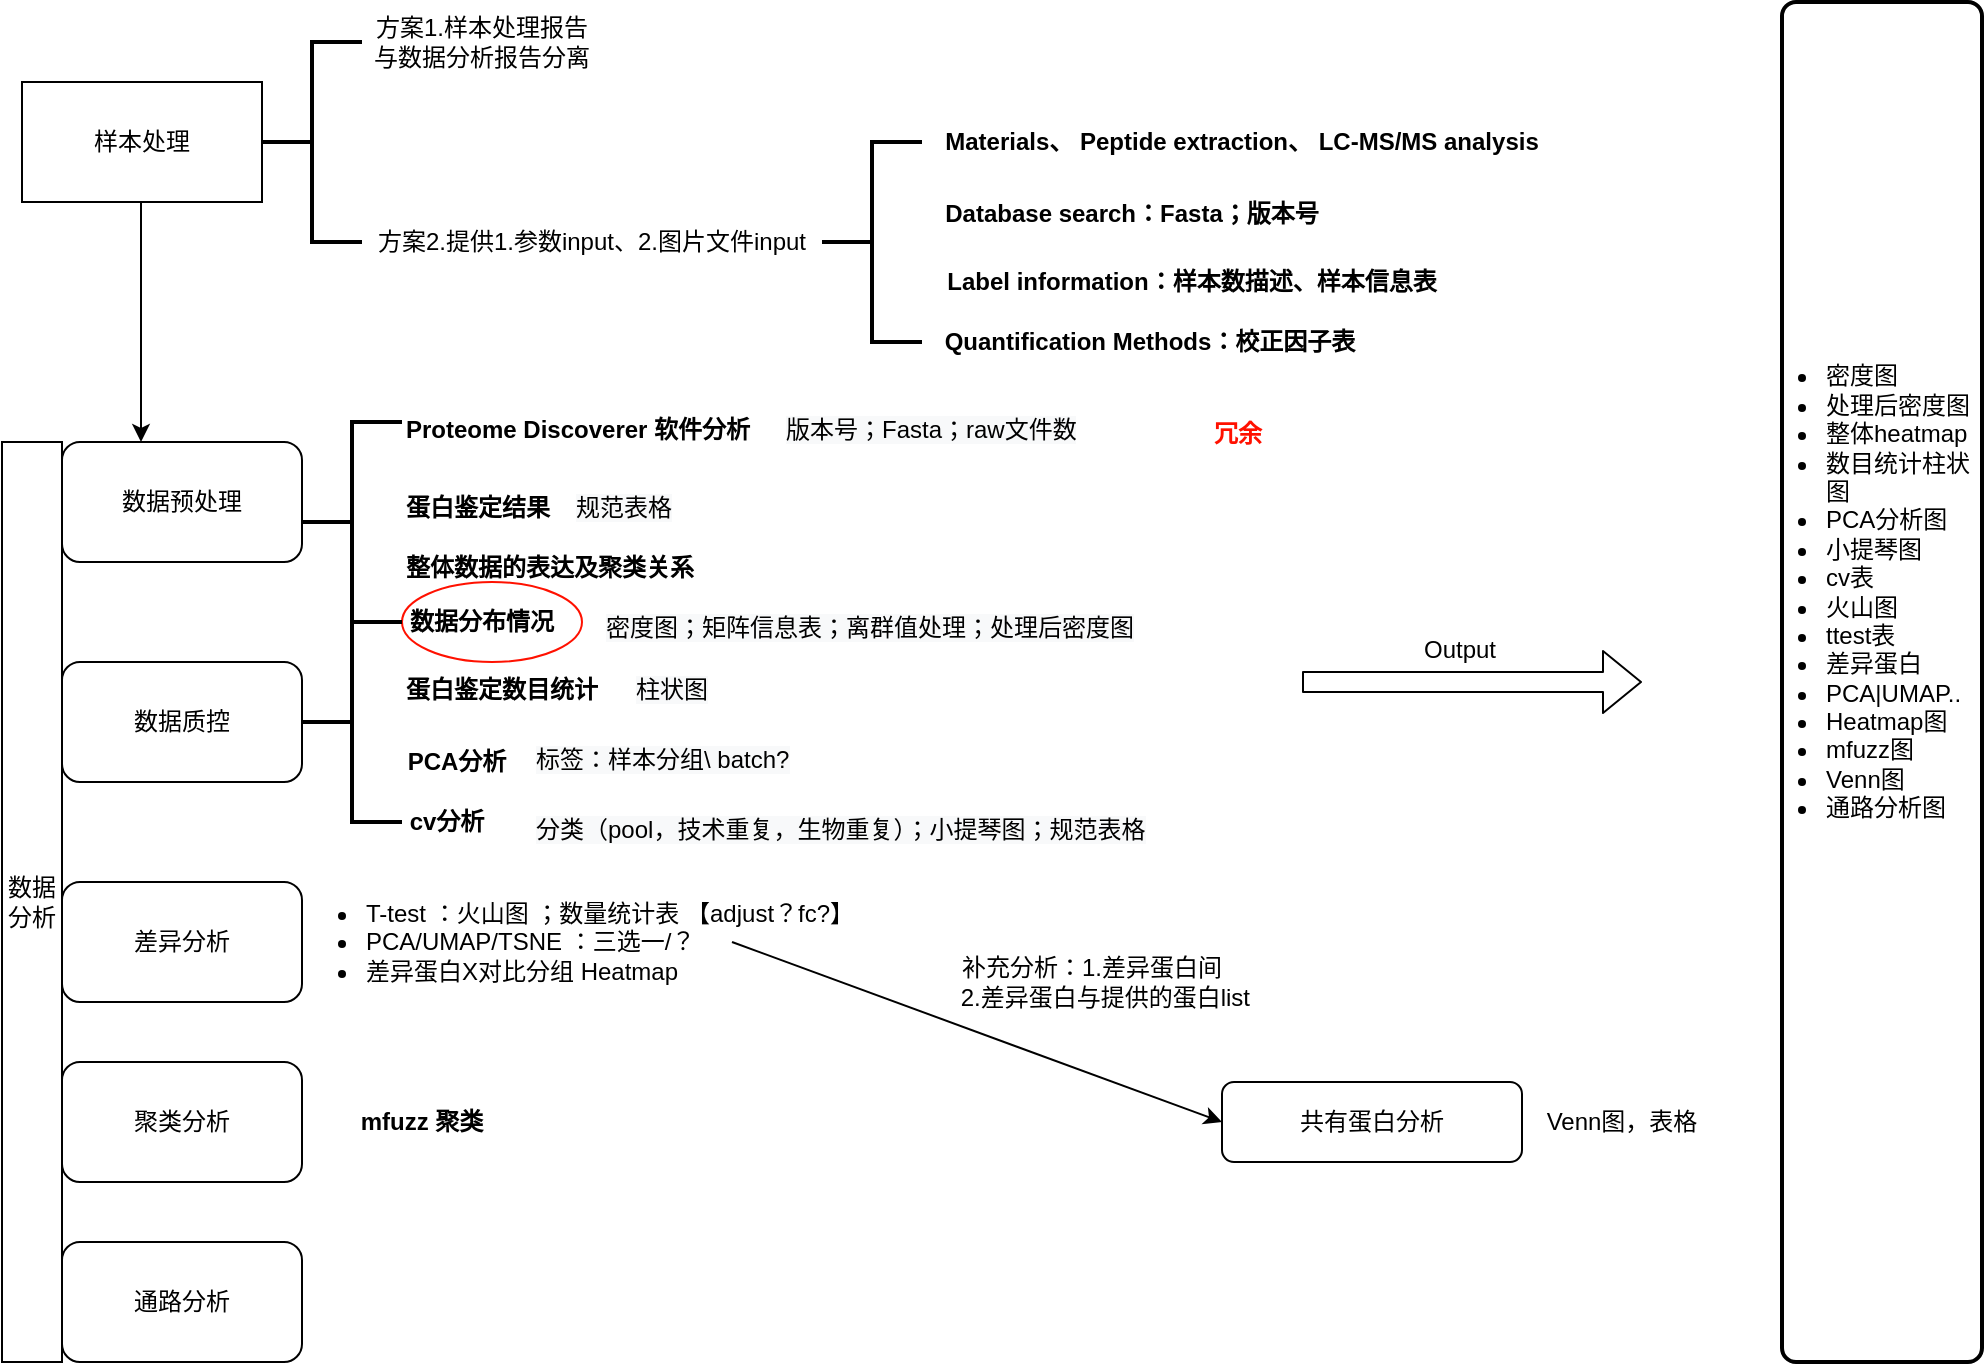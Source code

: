 <mxfile version="14.8.2" type="github">
  <diagram id="3228e29e-7158-1315-38df-8450db1d8a1d" name="Page-1">
    <mxGraphModel dx="1422" dy="762" grid="1" gridSize="10" guides="1" tooltips="1" connect="1" arrows="1" fold="1" page="1" pageScale="1" pageWidth="1169" pageHeight="827" background="none" math="0" shadow="0">
      <root>
        <mxCell id="0" />
        <mxCell id="1" parent="0" />
        <mxCell id="9XEIv3CGsJmamrZGXdpV-21677" value="" style="ellipse;whiteSpace=wrap;html=1;fontColor=#FF1100;strokeColor=#FF1100;" vertex="1" parent="1">
          <mxGeometry x="310" y="360" width="90" height="40" as="geometry" />
        </mxCell>
        <mxCell id="9XEIv3CGsJmamrZGXdpV-21634" value="样本处理" style="rounded=0;whiteSpace=wrap;html=1;" vertex="1" parent="1">
          <mxGeometry x="120" y="110" width="120" height="60" as="geometry" />
        </mxCell>
        <mxCell id="9XEIv3CGsJmamrZGXdpV-21635" value="" style="strokeWidth=2;html=1;shape=mxgraph.flowchart.annotation_2;align=left;labelPosition=right;pointerEvents=1;" vertex="1" parent="1">
          <mxGeometry x="240" y="90" width="50" height="100" as="geometry" />
        </mxCell>
        <mxCell id="9XEIv3CGsJmamrZGXdpV-21636" value="方案1.样本处理报告&lt;br&gt;与数据分析报告分离" style="text;html=1;strokeColor=none;fillColor=none;align=center;verticalAlign=middle;whiteSpace=wrap;rounded=0;" vertex="1" parent="1">
          <mxGeometry x="290" y="80" width="120" height="20" as="geometry" />
        </mxCell>
        <mxCell id="9XEIv3CGsJmamrZGXdpV-21637" value="方案2.提供1.参数input、2.图片文件input" style="text;html=1;strokeColor=none;fillColor=none;align=center;verticalAlign=middle;whiteSpace=wrap;rounded=0;" vertex="1" parent="1">
          <mxGeometry x="290" y="180" width="230" height="20" as="geometry" />
        </mxCell>
        <mxCell id="9XEIv3CGsJmamrZGXdpV-21638" value="" style="strokeWidth=2;html=1;shape=mxgraph.flowchart.annotation_2;align=left;labelPosition=right;pointerEvents=1;" vertex="1" parent="1">
          <mxGeometry x="520" y="140" width="50" height="100" as="geometry" />
        </mxCell>
        <mxCell id="9XEIv3CGsJmamrZGXdpV-21639" value="Materials、 Peptide extraction、 LC-MS/MS analysis" style="text;html=1;strokeColor=none;fillColor=none;align=center;verticalAlign=middle;whiteSpace=wrap;rounded=0;fontStyle=1" vertex="1" parent="1">
          <mxGeometry x="570" y="130" width="320" height="20" as="geometry" />
        </mxCell>
        <mxCell id="9XEIv3CGsJmamrZGXdpV-21640" value="Database search：Fasta；版本号" style="text;html=1;strokeColor=none;fillColor=none;align=center;verticalAlign=middle;whiteSpace=wrap;rounded=0;fontStyle=1" vertex="1" parent="1">
          <mxGeometry x="570" y="166" width="210" height="20" as="geometry" />
        </mxCell>
        <mxCell id="9XEIv3CGsJmamrZGXdpV-21641" value="Label information：样本数描述、样本信息表" style="text;html=1;strokeColor=none;fillColor=none;align=center;verticalAlign=middle;whiteSpace=wrap;rounded=0;fontStyle=1" vertex="1" parent="1">
          <mxGeometry x="580" y="200" width="250" height="20" as="geometry" />
        </mxCell>
        <mxCell id="9XEIv3CGsJmamrZGXdpV-21642" value="Quantification Methods：校正因子表" style="text;html=1;strokeColor=none;fillColor=none;align=center;verticalAlign=middle;whiteSpace=wrap;rounded=0;fontStyle=1" vertex="1" parent="1">
          <mxGeometry x="549" y="230" width="270" height="20" as="geometry" />
        </mxCell>
        <mxCell id="9XEIv3CGsJmamrZGXdpV-21644" value="" style="endArrow=classic;html=1;" edge="1" parent="1">
          <mxGeometry width="50" height="50" relative="1" as="geometry">
            <mxPoint x="179.5" y="170" as="sourcePoint" />
            <mxPoint x="179.5" y="290" as="targetPoint" />
          </mxGeometry>
        </mxCell>
        <mxCell id="9XEIv3CGsJmamrZGXdpV-21645" value="数据分析" style="rounded=0;whiteSpace=wrap;html=1;" vertex="1" parent="1">
          <mxGeometry x="110" y="290" width="30" height="460" as="geometry" />
        </mxCell>
        <mxCell id="9XEIv3CGsJmamrZGXdpV-21647" value="数据预处理" style="rounded=1;whiteSpace=wrap;html=1;" vertex="1" parent="1">
          <mxGeometry x="140" y="290" width="120" height="60" as="geometry" />
        </mxCell>
        <mxCell id="9XEIv3CGsJmamrZGXdpV-21648" value="" style="strokeWidth=2;html=1;shape=mxgraph.flowchart.annotation_2;align=left;labelPosition=right;pointerEvents=1;" vertex="1" parent="1">
          <mxGeometry x="260" y="280" width="50" height="100" as="geometry" />
        </mxCell>
        <mxCell id="9XEIv3CGsJmamrZGXdpV-21649" value="Proteome Discoverer 软件分析" style="text;whiteSpace=wrap;html=1;fontStyle=1" vertex="1" parent="1">
          <mxGeometry x="310" y="270" width="190" height="30" as="geometry" />
        </mxCell>
        <mxCell id="9XEIv3CGsJmamrZGXdpV-21658" value="冗余" style="text;strokeColor=none;fillColor=none;align=left;verticalAlign=top;spacingLeft=4;spacingRight=4;overflow=hidden;rotatable=0;points=[[0,0.5],[1,0.5]];portConstraint=eastwest;fontStyle=1;fontColor=#FF1100;" vertex="1" parent="1">
          <mxGeometry x="710" y="272" width="60" height="26" as="geometry" />
        </mxCell>
        <mxCell id="9XEIv3CGsJmamrZGXdpV-21659" value="&lt;font color=&quot;#000000&quot;&gt;蛋白鉴定结果&lt;/font&gt;" style="text;whiteSpace=wrap;html=1;fontColor=#FF1100;fontStyle=1" vertex="1" parent="1">
          <mxGeometry x="310" y="309" width="100" height="30" as="geometry" />
        </mxCell>
        <mxCell id="9XEIv3CGsJmamrZGXdpV-21664" value="数据质控" style="rounded=1;whiteSpace=wrap;html=1;" vertex="1" parent="1">
          <mxGeometry x="140" y="400" width="120" height="60" as="geometry" />
        </mxCell>
        <mxCell id="9XEIv3CGsJmamrZGXdpV-21665" value="" style="strokeWidth=2;html=1;shape=mxgraph.flowchart.annotation_2;align=left;labelPosition=right;pointerEvents=1;" vertex="1" parent="1">
          <mxGeometry x="260" y="380" width="50" height="100" as="geometry" />
        </mxCell>
        <mxCell id="9XEIv3CGsJmamrZGXdpV-21666" value="&lt;b&gt;&lt;font color=&quot;#000000&quot;&gt;蛋白鉴定数目统计&lt;/font&gt;&lt;/b&gt;" style="text;html=1;strokeColor=none;fillColor=none;align=center;verticalAlign=middle;whiteSpace=wrap;rounded=0;fontColor=#FF1100;" vertex="1" parent="1">
          <mxGeometry x="305" y="403.5" width="110" height="20" as="geometry" />
        </mxCell>
        <mxCell id="9XEIv3CGsJmamrZGXdpV-21667" value="&lt;font color=&quot;#000000&quot;&gt;数据分布情况&lt;/font&gt;" style="text;html=1;strokeColor=none;fillColor=none;align=center;verticalAlign=middle;whiteSpace=wrap;rounded=0;fontColor=#FF1100;fontStyle=1" vertex="1" parent="1">
          <mxGeometry x="305" y="370" width="90" height="20" as="geometry" />
        </mxCell>
        <mxCell id="9XEIv3CGsJmamrZGXdpV-21669" value="&lt;span style=&quot;color: rgba(0 , 0 , 0 , 0) ; font-family: monospace ; font-size: 0px&quot;&gt;%3CmxGraphModel%3E%3Croot%3E%3CmxCell%20id%3D%220%22%2F%3E%3CmxCell%20id%3D%221%22%20parent%3D%220%22%2F%3E%3CmxCell%20id%3D%222%22%20value%3D%22%26lt%3Bb%26gt%3B%26lt%3Bfont%20color%3D%26quot%3B%23000000%26quot%3B%26gt%3B%E8%9B%8B%E7%99%BD%E9%89%B4%E5%AE%9A%E6%95%B0%E7%9B%AE%E7%BB%9F%E8%AE%A1%26lt%3B%2Ffont%26gt%3B%26lt%3B%2Fb%26gt%3B%22%20style%3D%22text%3Bhtml%3D1%3BstrokeColor%3Dnone%3BfillColor%3Dnone%3Balign%3Dcenter%3BverticalAlign%3Dmiddle%3BwhiteSpace%3Dwrap%3Brounded%3D0%3BfontColor%3D%23FF1100%3B%22%20vertex%3D%221%22%20parent%3D%221%22%3E%3CmxGeometry%20x%3D%22310%22%20y%3D%22414%22%20width%3D%22110%22%20height%3D%2220%22%20as%3D%22geometry%22%2F%3E%3C%2FmxCell%3E%3C%2Froot%3E%3C%2FmxGraphModel%3E&lt;/span&gt;" style="text;html=1;strokeColor=none;fillColor=none;align=center;verticalAlign=middle;whiteSpace=wrap;rounded=0;fontColor=#FF1100;" vertex="1" parent="1">
          <mxGeometry x="320" y="450" width="110" height="20" as="geometry" />
        </mxCell>
        <mxCell id="9XEIv3CGsJmamrZGXdpV-21670" value="&lt;font color=&quot;#000000&quot;&gt;&lt;b&gt;cv分析&lt;/b&gt;&lt;/font&gt;" style="text;html=1;strokeColor=none;fillColor=none;align=center;verticalAlign=middle;whiteSpace=wrap;rounded=0;fontColor=#FF1100;" vertex="1" parent="1">
          <mxGeometry x="300" y="470" width="65" height="20" as="geometry" />
        </mxCell>
        <mxCell id="9XEIv3CGsJmamrZGXdpV-21674" value="&lt;font color=&quot;#000000&quot;&gt;&lt;b&gt;PCA分析&lt;/b&gt;&lt;/font&gt;" style="text;html=1;strokeColor=none;fillColor=none;align=center;verticalAlign=middle;whiteSpace=wrap;rounded=0;fontColor=#FF1100;" vertex="1" parent="1">
          <mxGeometry x="305" y="440" width="65" height="20" as="geometry" />
        </mxCell>
        <mxCell id="9XEIv3CGsJmamrZGXdpV-21678" value="&lt;span style=&quot;color: rgb(0, 0, 0); font-family: helvetica; font-size: 12px; font-style: normal; font-weight: 400; letter-spacing: normal; text-align: center; text-indent: 0px; text-transform: none; word-spacing: 0px; background-color: rgb(248, 249, 250); display: inline; float: none;&quot;&gt;分类（pool，技术重复，生物重复）；小提琴图；规范表格&lt;/span&gt;" style="text;whiteSpace=wrap;html=1;fontColor=#FF1100;" vertex="1" parent="1">
          <mxGeometry x="375" y="470" width="340" height="30" as="geometry" />
        </mxCell>
        <mxCell id="9XEIv3CGsJmamrZGXdpV-21679" value="&lt;span style=&quot;color: rgb(0, 0, 0); font-family: helvetica; font-size: 12px; font-style: normal; font-weight: 400; letter-spacing: normal; text-align: center; text-indent: 0px; text-transform: none; word-spacing: 0px; background-color: rgb(248, 249, 250); display: inline; float: none;&quot;&gt;标签：样本分组\ batch?&lt;/span&gt;" style="text;whiteSpace=wrap;html=1;fontColor=#FF1100;" vertex="1" parent="1">
          <mxGeometry x="375" y="435" width="150" height="30" as="geometry" />
        </mxCell>
        <mxCell id="9XEIv3CGsJmamrZGXdpV-21680" value="&lt;span style=&quot;color: rgb(0, 0, 0); font-family: helvetica; font-size: 12px; font-style: normal; font-weight: 400; letter-spacing: normal; text-align: center; text-indent: 0px; text-transform: none; word-spacing: 0px; background-color: rgb(248, 249, 250); display: inline; float: none;&quot;&gt;柱状图&lt;/span&gt;" style="text;whiteSpace=wrap;html=1;fontColor=#FF1100;" vertex="1" parent="1">
          <mxGeometry x="425" y="400" width="60" height="30" as="geometry" />
        </mxCell>
        <mxCell id="9XEIv3CGsJmamrZGXdpV-21681" value="&lt;span style=&quot;color: rgb(0, 0, 0); font-family: helvetica; font-size: 12px; font-style: normal; font-weight: 400; letter-spacing: normal; text-align: center; text-indent: 0px; text-transform: none; word-spacing: 0px; background-color: rgb(248, 249, 250); display: inline; float: none;&quot;&gt;密度图；矩阵信息表；离群值处理；处理后密度图&lt;/span&gt;" style="text;whiteSpace=wrap;html=1;fontColor=#FF1100;" vertex="1" parent="1">
          <mxGeometry x="410" y="369" width="290" height="30" as="geometry" />
        </mxCell>
        <mxCell id="9XEIv3CGsJmamrZGXdpV-21682" value="&lt;span style=&quot;color: rgb(0, 0, 0); font-family: helvetica; font-size: 12px; font-style: normal; font-weight: 400; letter-spacing: normal; text-align: center; text-indent: 0px; text-transform: none; word-spacing: 0px; background-color: rgb(248, 249, 250); display: inline; float: none;&quot;&gt;规范表格&lt;/span&gt;" style="text;whiteSpace=wrap;html=1;fontColor=#FF1100;" vertex="1" parent="1">
          <mxGeometry x="395" y="309" width="70" height="30" as="geometry" />
        </mxCell>
        <mxCell id="9XEIv3CGsJmamrZGXdpV-21683" value="&lt;span style=&quot;color: rgb(0, 0, 0); font-family: helvetica; font-size: 12px; font-style: normal; font-weight: 400; letter-spacing: normal; text-align: center; text-indent: 0px; text-transform: none; word-spacing: 0px; background-color: rgb(248, 249, 250); display: inline; float: none;&quot;&gt;版本号；Fasta；raw文件数&lt;/span&gt;" style="text;whiteSpace=wrap;html=1;fontColor=#FF1100;" vertex="1" parent="1">
          <mxGeometry x="500" y="270" width="170" height="30" as="geometry" />
        </mxCell>
        <mxCell id="9XEIv3CGsJmamrZGXdpV-21684" value="&lt;font color=&quot;#000000&quot;&gt;&lt;b&gt;整体数据的表达及聚类关系&lt;/b&gt;&lt;/font&gt;" style="text;whiteSpace=wrap;html=1;fontColor=#FF1100;" vertex="1" parent="1">
          <mxGeometry x="310" y="339" width="170" height="30" as="geometry" />
        </mxCell>
        <mxCell id="9XEIv3CGsJmamrZGXdpV-21687" value="差异分析" style="rounded=1;whiteSpace=wrap;html=1;" vertex="1" parent="1">
          <mxGeometry x="140" y="510" width="120" height="60" as="geometry" />
        </mxCell>
        <mxCell id="9XEIv3CGsJmamrZGXdpV-21688" value="聚类分析" style="rounded=1;whiteSpace=wrap;html=1;" vertex="1" parent="1">
          <mxGeometry x="140" y="600" width="120" height="60" as="geometry" />
        </mxCell>
        <mxCell id="9XEIv3CGsJmamrZGXdpV-21689" value="通路分析" style="rounded=1;whiteSpace=wrap;html=1;" vertex="1" parent="1">
          <mxGeometry x="140" y="690" width="120" height="60" as="geometry" />
        </mxCell>
        <mxCell id="9XEIv3CGsJmamrZGXdpV-21691" value="&lt;b&gt;&lt;font color=&quot;#000000&quot;&gt;mfuzz 聚类&lt;/font&gt;&lt;/b&gt;" style="text;html=1;strokeColor=none;fillColor=none;align=center;verticalAlign=middle;whiteSpace=wrap;rounded=0;fontColor=#FF1100;" vertex="1" parent="1">
          <mxGeometry x="265" y="620" width="110" height="20" as="geometry" />
        </mxCell>
        <mxCell id="9XEIv3CGsJmamrZGXdpV-21694" value="&lt;ul&gt;&lt;li&gt;T-test ：火山图 ；数量统计表 【adjust？fc?】&lt;/li&gt;&lt;li&gt;PCA/UMAP/TSNE ：三选一/？&lt;/li&gt;&lt;li&gt;差异蛋白X对比分组 Heatmap&lt;/li&gt;&lt;/ul&gt;" style="text;strokeColor=none;fillColor=none;html=1;whiteSpace=wrap;verticalAlign=middle;overflow=hidden;fontColor=#000000;" vertex="1" parent="1">
          <mxGeometry x="250" y="500" width="290" height="80" as="geometry" />
        </mxCell>
        <mxCell id="9XEIv3CGsJmamrZGXdpV-21695" value="" style="endArrow=classic;html=1;fontColor=#000000;entryX=0;entryY=0.5;entryDx=0;entryDy=0;" edge="1" parent="1" target="9XEIv3CGsJmamrZGXdpV-21697">
          <mxGeometry width="50" height="50" relative="1" as="geometry">
            <mxPoint x="475" y="540" as="sourcePoint" />
            <mxPoint x="570" y="540" as="targetPoint" />
          </mxGeometry>
        </mxCell>
        <mxCell id="9XEIv3CGsJmamrZGXdpV-21696" value="补充分析：1.差异蛋白间 &lt;br&gt;&amp;nbsp; &amp;nbsp; 2.差异蛋白与提供的蛋白list" style="text;html=1;strokeColor=none;fillColor=none;align=center;verticalAlign=middle;whiteSpace=wrap;rounded=0;fontColor=#000000;" vertex="1" parent="1">
          <mxGeometry x="550" y="550" width="210" height="20" as="geometry" />
        </mxCell>
        <mxCell id="9XEIv3CGsJmamrZGXdpV-21697" value="共有蛋白分析" style="rounded=1;whiteSpace=wrap;html=1;fontColor=#000000;strokeColor=#000000;" vertex="1" parent="1">
          <mxGeometry x="720" y="610" width="150" height="40" as="geometry" />
        </mxCell>
        <mxCell id="9XEIv3CGsJmamrZGXdpV-21698" value="Venn图，表格" style="text;html=1;strokeColor=none;fillColor=none;align=center;verticalAlign=middle;whiteSpace=wrap;rounded=0;fontColor=#000000;" vertex="1" parent="1">
          <mxGeometry x="880" y="620" width="80" height="20" as="geometry" />
        </mxCell>
        <mxCell id="9XEIv3CGsJmamrZGXdpV-21700" value="" style="rounded=1;whiteSpace=wrap;html=1;absoluteArcSize=1;arcSize=14;strokeWidth=2;fontColor=#000000;" vertex="1" parent="1">
          <mxGeometry x="1000" y="70" width="100" height="680" as="geometry" />
        </mxCell>
        <mxCell id="9XEIv3CGsJmamrZGXdpV-21701" value="" style="shape=flexArrow;endArrow=classic;html=1;fontColor=#000000;" edge="1" parent="1">
          <mxGeometry width="50" height="50" relative="1" as="geometry">
            <mxPoint x="760" y="410" as="sourcePoint" />
            <mxPoint x="930" y="410" as="targetPoint" />
          </mxGeometry>
        </mxCell>
        <mxCell id="9XEIv3CGsJmamrZGXdpV-21702" value="Output" style="text;html=1;strokeColor=none;fillColor=none;align=center;verticalAlign=middle;whiteSpace=wrap;rounded=0;fontColor=#000000;" vertex="1" parent="1">
          <mxGeometry x="819" y="383.5" width="40" height="20" as="geometry" />
        </mxCell>
        <mxCell id="9XEIv3CGsJmamrZGXdpV-21703" value="&lt;ul&gt;&lt;li&gt;密度图&lt;/li&gt;&lt;li&gt;处理后密度图&lt;/li&gt;&lt;li&gt;整体heatmap&lt;/li&gt;&lt;li&gt;数目统计柱状图&lt;/li&gt;&lt;li&gt;PCA分析图&lt;/li&gt;&lt;li&gt;小提琴图&lt;/li&gt;&lt;li&gt;cv表&lt;/li&gt;&lt;li&gt;火山图&lt;/li&gt;&lt;li&gt;ttest表&amp;nbsp;&lt;/li&gt;&lt;li&gt;差异蛋白&lt;/li&gt;&lt;li&gt;PCA|UMAP..&lt;/li&gt;&lt;li&gt;Heatmap图&lt;/li&gt;&lt;li&gt;mfuzz图&lt;/li&gt;&lt;li&gt;Venn图&lt;/li&gt;&lt;li&gt;通路分析图&lt;/li&gt;&lt;/ul&gt;" style="text;strokeColor=none;fillColor=none;html=1;whiteSpace=wrap;verticalAlign=middle;overflow=hidden;fontColor=#000000;" vertex="1" parent="1">
          <mxGeometry x="980" y="90" width="120" height="550" as="geometry" />
        </mxCell>
      </root>
    </mxGraphModel>
  </diagram>
</mxfile>
